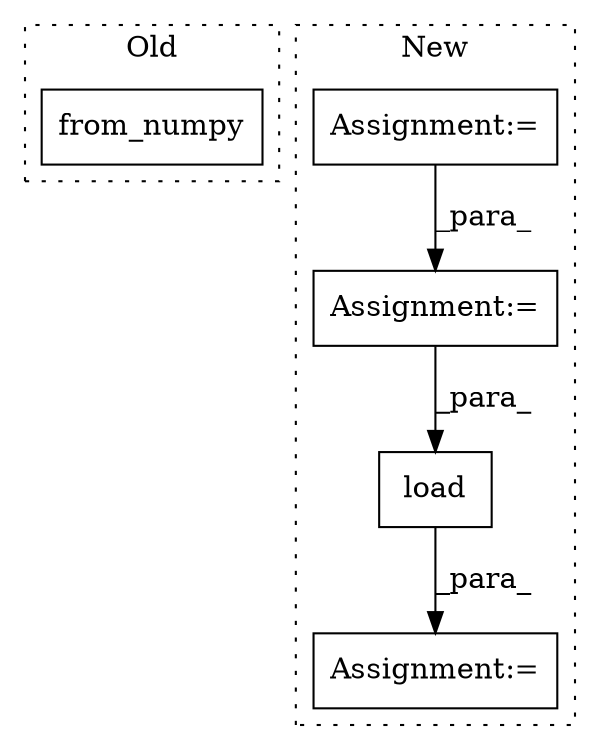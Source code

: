 digraph G {
subgraph cluster0 {
1 [label="from_numpy" a="32" s="893,932" l="11,1" shape="box"];
label = "Old";
style="dotted";
}
subgraph cluster1 {
2 [label="load" a="32" s="585,640" l="5,1" shape="box"];
3 [label="Assignment:=" a="7" s="508" l="1" shape="box"];
4 [label="Assignment:=" a="7" s="577" l="2" shape="box"];
5 [label="Assignment:=" a="7" s="486" l="1" shape="box"];
label = "New";
style="dotted";
}
2 -> 4 [label="_para_"];
3 -> 2 [label="_para_"];
5 -> 3 [label="_para_"];
}